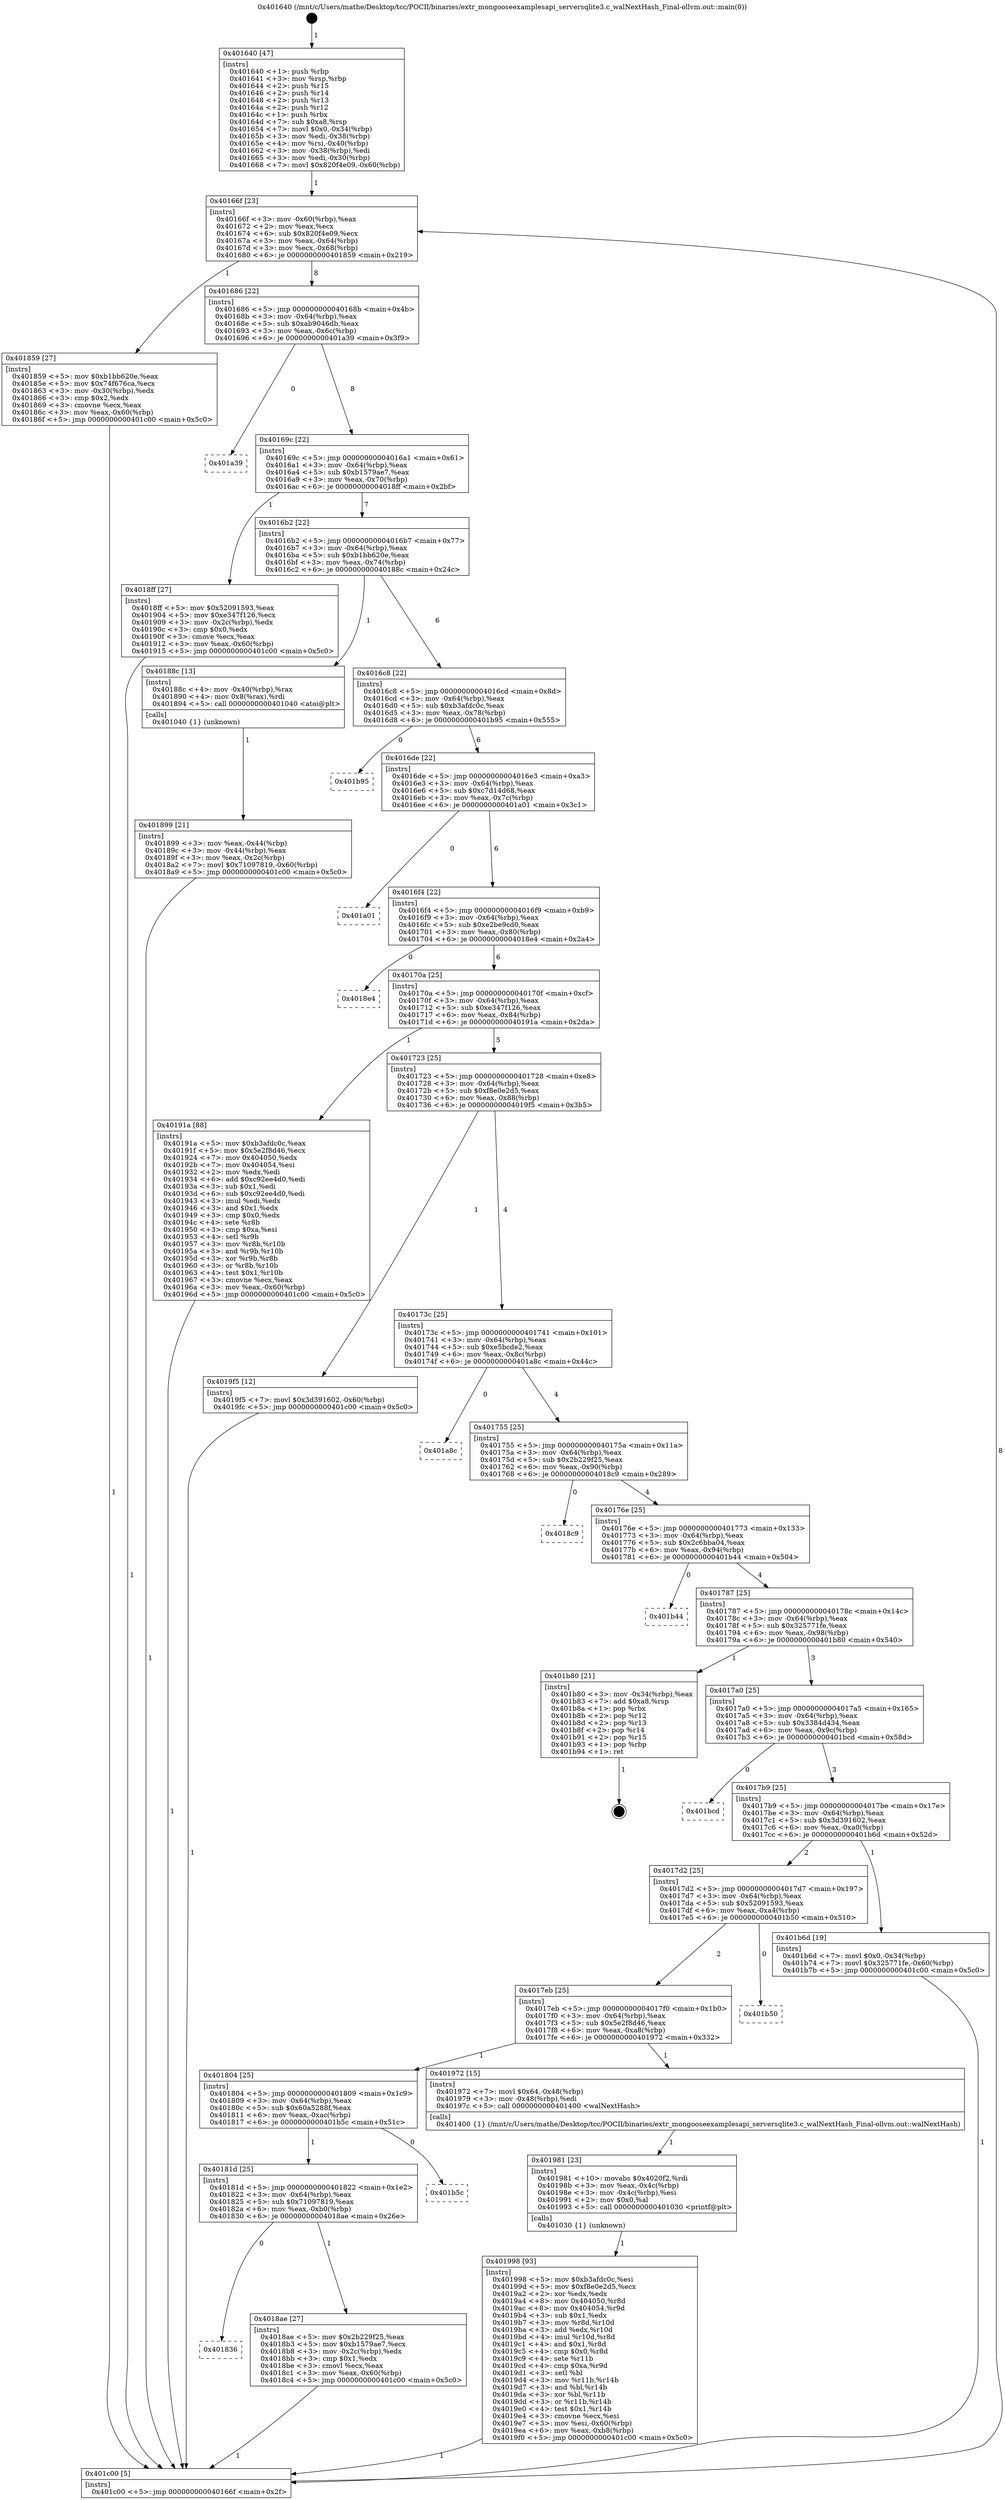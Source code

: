 digraph "0x401640" {
  label = "0x401640 (/mnt/c/Users/mathe/Desktop/tcc/POCII/binaries/extr_mongooseexamplesapi_serversqlite3.c_walNextHash_Final-ollvm.out::main(0))"
  labelloc = "t"
  node[shape=record]

  Entry [label="",width=0.3,height=0.3,shape=circle,fillcolor=black,style=filled]
  "0x40166f" [label="{
     0x40166f [23]\l
     | [instrs]\l
     &nbsp;&nbsp;0x40166f \<+3\>: mov -0x60(%rbp),%eax\l
     &nbsp;&nbsp;0x401672 \<+2\>: mov %eax,%ecx\l
     &nbsp;&nbsp;0x401674 \<+6\>: sub $0x820f4e09,%ecx\l
     &nbsp;&nbsp;0x40167a \<+3\>: mov %eax,-0x64(%rbp)\l
     &nbsp;&nbsp;0x40167d \<+3\>: mov %ecx,-0x68(%rbp)\l
     &nbsp;&nbsp;0x401680 \<+6\>: je 0000000000401859 \<main+0x219\>\l
  }"]
  "0x401859" [label="{
     0x401859 [27]\l
     | [instrs]\l
     &nbsp;&nbsp;0x401859 \<+5\>: mov $0xb1bb620e,%eax\l
     &nbsp;&nbsp;0x40185e \<+5\>: mov $0x74f676ca,%ecx\l
     &nbsp;&nbsp;0x401863 \<+3\>: mov -0x30(%rbp),%edx\l
     &nbsp;&nbsp;0x401866 \<+3\>: cmp $0x2,%edx\l
     &nbsp;&nbsp;0x401869 \<+3\>: cmovne %ecx,%eax\l
     &nbsp;&nbsp;0x40186c \<+3\>: mov %eax,-0x60(%rbp)\l
     &nbsp;&nbsp;0x40186f \<+5\>: jmp 0000000000401c00 \<main+0x5c0\>\l
  }"]
  "0x401686" [label="{
     0x401686 [22]\l
     | [instrs]\l
     &nbsp;&nbsp;0x401686 \<+5\>: jmp 000000000040168b \<main+0x4b\>\l
     &nbsp;&nbsp;0x40168b \<+3\>: mov -0x64(%rbp),%eax\l
     &nbsp;&nbsp;0x40168e \<+5\>: sub $0xab9046db,%eax\l
     &nbsp;&nbsp;0x401693 \<+3\>: mov %eax,-0x6c(%rbp)\l
     &nbsp;&nbsp;0x401696 \<+6\>: je 0000000000401a39 \<main+0x3f9\>\l
  }"]
  "0x401c00" [label="{
     0x401c00 [5]\l
     | [instrs]\l
     &nbsp;&nbsp;0x401c00 \<+5\>: jmp 000000000040166f \<main+0x2f\>\l
  }"]
  "0x401640" [label="{
     0x401640 [47]\l
     | [instrs]\l
     &nbsp;&nbsp;0x401640 \<+1\>: push %rbp\l
     &nbsp;&nbsp;0x401641 \<+3\>: mov %rsp,%rbp\l
     &nbsp;&nbsp;0x401644 \<+2\>: push %r15\l
     &nbsp;&nbsp;0x401646 \<+2\>: push %r14\l
     &nbsp;&nbsp;0x401648 \<+2\>: push %r13\l
     &nbsp;&nbsp;0x40164a \<+2\>: push %r12\l
     &nbsp;&nbsp;0x40164c \<+1\>: push %rbx\l
     &nbsp;&nbsp;0x40164d \<+7\>: sub $0xa8,%rsp\l
     &nbsp;&nbsp;0x401654 \<+7\>: movl $0x0,-0x34(%rbp)\l
     &nbsp;&nbsp;0x40165b \<+3\>: mov %edi,-0x38(%rbp)\l
     &nbsp;&nbsp;0x40165e \<+4\>: mov %rsi,-0x40(%rbp)\l
     &nbsp;&nbsp;0x401662 \<+3\>: mov -0x38(%rbp),%edi\l
     &nbsp;&nbsp;0x401665 \<+3\>: mov %edi,-0x30(%rbp)\l
     &nbsp;&nbsp;0x401668 \<+7\>: movl $0x820f4e09,-0x60(%rbp)\l
  }"]
  Exit [label="",width=0.3,height=0.3,shape=circle,fillcolor=black,style=filled,peripheries=2]
  "0x401a39" [label="{
     0x401a39\l
  }", style=dashed]
  "0x40169c" [label="{
     0x40169c [22]\l
     | [instrs]\l
     &nbsp;&nbsp;0x40169c \<+5\>: jmp 00000000004016a1 \<main+0x61\>\l
     &nbsp;&nbsp;0x4016a1 \<+3\>: mov -0x64(%rbp),%eax\l
     &nbsp;&nbsp;0x4016a4 \<+5\>: sub $0xb1579ae7,%eax\l
     &nbsp;&nbsp;0x4016a9 \<+3\>: mov %eax,-0x70(%rbp)\l
     &nbsp;&nbsp;0x4016ac \<+6\>: je 00000000004018ff \<main+0x2bf\>\l
  }"]
  "0x401998" [label="{
     0x401998 [93]\l
     | [instrs]\l
     &nbsp;&nbsp;0x401998 \<+5\>: mov $0xb3afdc0c,%esi\l
     &nbsp;&nbsp;0x40199d \<+5\>: mov $0xf8e0e2d5,%ecx\l
     &nbsp;&nbsp;0x4019a2 \<+2\>: xor %edx,%edx\l
     &nbsp;&nbsp;0x4019a4 \<+8\>: mov 0x404050,%r8d\l
     &nbsp;&nbsp;0x4019ac \<+8\>: mov 0x404054,%r9d\l
     &nbsp;&nbsp;0x4019b4 \<+3\>: sub $0x1,%edx\l
     &nbsp;&nbsp;0x4019b7 \<+3\>: mov %r8d,%r10d\l
     &nbsp;&nbsp;0x4019ba \<+3\>: add %edx,%r10d\l
     &nbsp;&nbsp;0x4019bd \<+4\>: imul %r10d,%r8d\l
     &nbsp;&nbsp;0x4019c1 \<+4\>: and $0x1,%r8d\l
     &nbsp;&nbsp;0x4019c5 \<+4\>: cmp $0x0,%r8d\l
     &nbsp;&nbsp;0x4019c9 \<+4\>: sete %r11b\l
     &nbsp;&nbsp;0x4019cd \<+4\>: cmp $0xa,%r9d\l
     &nbsp;&nbsp;0x4019d1 \<+3\>: setl %bl\l
     &nbsp;&nbsp;0x4019d4 \<+3\>: mov %r11b,%r14b\l
     &nbsp;&nbsp;0x4019d7 \<+3\>: and %bl,%r14b\l
     &nbsp;&nbsp;0x4019da \<+3\>: xor %bl,%r11b\l
     &nbsp;&nbsp;0x4019dd \<+3\>: or %r11b,%r14b\l
     &nbsp;&nbsp;0x4019e0 \<+4\>: test $0x1,%r14b\l
     &nbsp;&nbsp;0x4019e4 \<+3\>: cmovne %ecx,%esi\l
     &nbsp;&nbsp;0x4019e7 \<+3\>: mov %esi,-0x60(%rbp)\l
     &nbsp;&nbsp;0x4019ea \<+6\>: mov %eax,-0xb8(%rbp)\l
     &nbsp;&nbsp;0x4019f0 \<+5\>: jmp 0000000000401c00 \<main+0x5c0\>\l
  }"]
  "0x4018ff" [label="{
     0x4018ff [27]\l
     | [instrs]\l
     &nbsp;&nbsp;0x4018ff \<+5\>: mov $0x52091593,%eax\l
     &nbsp;&nbsp;0x401904 \<+5\>: mov $0xe347f126,%ecx\l
     &nbsp;&nbsp;0x401909 \<+3\>: mov -0x2c(%rbp),%edx\l
     &nbsp;&nbsp;0x40190c \<+3\>: cmp $0x0,%edx\l
     &nbsp;&nbsp;0x40190f \<+3\>: cmove %ecx,%eax\l
     &nbsp;&nbsp;0x401912 \<+3\>: mov %eax,-0x60(%rbp)\l
     &nbsp;&nbsp;0x401915 \<+5\>: jmp 0000000000401c00 \<main+0x5c0\>\l
  }"]
  "0x4016b2" [label="{
     0x4016b2 [22]\l
     | [instrs]\l
     &nbsp;&nbsp;0x4016b2 \<+5\>: jmp 00000000004016b7 \<main+0x77\>\l
     &nbsp;&nbsp;0x4016b7 \<+3\>: mov -0x64(%rbp),%eax\l
     &nbsp;&nbsp;0x4016ba \<+5\>: sub $0xb1bb620e,%eax\l
     &nbsp;&nbsp;0x4016bf \<+3\>: mov %eax,-0x74(%rbp)\l
     &nbsp;&nbsp;0x4016c2 \<+6\>: je 000000000040188c \<main+0x24c\>\l
  }"]
  "0x401981" [label="{
     0x401981 [23]\l
     | [instrs]\l
     &nbsp;&nbsp;0x401981 \<+10\>: movabs $0x4020f2,%rdi\l
     &nbsp;&nbsp;0x40198b \<+3\>: mov %eax,-0x4c(%rbp)\l
     &nbsp;&nbsp;0x40198e \<+3\>: mov -0x4c(%rbp),%esi\l
     &nbsp;&nbsp;0x401991 \<+2\>: mov $0x0,%al\l
     &nbsp;&nbsp;0x401993 \<+5\>: call 0000000000401030 \<printf@plt\>\l
     | [calls]\l
     &nbsp;&nbsp;0x401030 \{1\} (unknown)\l
  }"]
  "0x40188c" [label="{
     0x40188c [13]\l
     | [instrs]\l
     &nbsp;&nbsp;0x40188c \<+4\>: mov -0x40(%rbp),%rax\l
     &nbsp;&nbsp;0x401890 \<+4\>: mov 0x8(%rax),%rdi\l
     &nbsp;&nbsp;0x401894 \<+5\>: call 0000000000401040 \<atoi@plt\>\l
     | [calls]\l
     &nbsp;&nbsp;0x401040 \{1\} (unknown)\l
  }"]
  "0x4016c8" [label="{
     0x4016c8 [22]\l
     | [instrs]\l
     &nbsp;&nbsp;0x4016c8 \<+5\>: jmp 00000000004016cd \<main+0x8d\>\l
     &nbsp;&nbsp;0x4016cd \<+3\>: mov -0x64(%rbp),%eax\l
     &nbsp;&nbsp;0x4016d0 \<+5\>: sub $0xb3afdc0c,%eax\l
     &nbsp;&nbsp;0x4016d5 \<+3\>: mov %eax,-0x78(%rbp)\l
     &nbsp;&nbsp;0x4016d8 \<+6\>: je 0000000000401b95 \<main+0x555\>\l
  }"]
  "0x401899" [label="{
     0x401899 [21]\l
     | [instrs]\l
     &nbsp;&nbsp;0x401899 \<+3\>: mov %eax,-0x44(%rbp)\l
     &nbsp;&nbsp;0x40189c \<+3\>: mov -0x44(%rbp),%eax\l
     &nbsp;&nbsp;0x40189f \<+3\>: mov %eax,-0x2c(%rbp)\l
     &nbsp;&nbsp;0x4018a2 \<+7\>: movl $0x71097819,-0x60(%rbp)\l
     &nbsp;&nbsp;0x4018a9 \<+5\>: jmp 0000000000401c00 \<main+0x5c0\>\l
  }"]
  "0x401836" [label="{
     0x401836\l
  }", style=dashed]
  "0x401b95" [label="{
     0x401b95\l
  }", style=dashed]
  "0x4016de" [label="{
     0x4016de [22]\l
     | [instrs]\l
     &nbsp;&nbsp;0x4016de \<+5\>: jmp 00000000004016e3 \<main+0xa3\>\l
     &nbsp;&nbsp;0x4016e3 \<+3\>: mov -0x64(%rbp),%eax\l
     &nbsp;&nbsp;0x4016e6 \<+5\>: sub $0xc7d14d68,%eax\l
     &nbsp;&nbsp;0x4016eb \<+3\>: mov %eax,-0x7c(%rbp)\l
     &nbsp;&nbsp;0x4016ee \<+6\>: je 0000000000401a01 \<main+0x3c1\>\l
  }"]
  "0x4018ae" [label="{
     0x4018ae [27]\l
     | [instrs]\l
     &nbsp;&nbsp;0x4018ae \<+5\>: mov $0x2b229f25,%eax\l
     &nbsp;&nbsp;0x4018b3 \<+5\>: mov $0xb1579ae7,%ecx\l
     &nbsp;&nbsp;0x4018b8 \<+3\>: mov -0x2c(%rbp),%edx\l
     &nbsp;&nbsp;0x4018bb \<+3\>: cmp $0x1,%edx\l
     &nbsp;&nbsp;0x4018be \<+3\>: cmovl %ecx,%eax\l
     &nbsp;&nbsp;0x4018c1 \<+3\>: mov %eax,-0x60(%rbp)\l
     &nbsp;&nbsp;0x4018c4 \<+5\>: jmp 0000000000401c00 \<main+0x5c0\>\l
  }"]
  "0x401a01" [label="{
     0x401a01\l
  }", style=dashed]
  "0x4016f4" [label="{
     0x4016f4 [22]\l
     | [instrs]\l
     &nbsp;&nbsp;0x4016f4 \<+5\>: jmp 00000000004016f9 \<main+0xb9\>\l
     &nbsp;&nbsp;0x4016f9 \<+3\>: mov -0x64(%rbp),%eax\l
     &nbsp;&nbsp;0x4016fc \<+5\>: sub $0xe2be9cd0,%eax\l
     &nbsp;&nbsp;0x401701 \<+3\>: mov %eax,-0x80(%rbp)\l
     &nbsp;&nbsp;0x401704 \<+6\>: je 00000000004018e4 \<main+0x2a4\>\l
  }"]
  "0x40181d" [label="{
     0x40181d [25]\l
     | [instrs]\l
     &nbsp;&nbsp;0x40181d \<+5\>: jmp 0000000000401822 \<main+0x1e2\>\l
     &nbsp;&nbsp;0x401822 \<+3\>: mov -0x64(%rbp),%eax\l
     &nbsp;&nbsp;0x401825 \<+5\>: sub $0x71097819,%eax\l
     &nbsp;&nbsp;0x40182a \<+6\>: mov %eax,-0xb0(%rbp)\l
     &nbsp;&nbsp;0x401830 \<+6\>: je 00000000004018ae \<main+0x26e\>\l
  }"]
  "0x4018e4" [label="{
     0x4018e4\l
  }", style=dashed]
  "0x40170a" [label="{
     0x40170a [25]\l
     | [instrs]\l
     &nbsp;&nbsp;0x40170a \<+5\>: jmp 000000000040170f \<main+0xcf\>\l
     &nbsp;&nbsp;0x40170f \<+3\>: mov -0x64(%rbp),%eax\l
     &nbsp;&nbsp;0x401712 \<+5\>: sub $0xe347f126,%eax\l
     &nbsp;&nbsp;0x401717 \<+6\>: mov %eax,-0x84(%rbp)\l
     &nbsp;&nbsp;0x40171d \<+6\>: je 000000000040191a \<main+0x2da\>\l
  }"]
  "0x401b5c" [label="{
     0x401b5c\l
  }", style=dashed]
  "0x40191a" [label="{
     0x40191a [88]\l
     | [instrs]\l
     &nbsp;&nbsp;0x40191a \<+5\>: mov $0xb3afdc0c,%eax\l
     &nbsp;&nbsp;0x40191f \<+5\>: mov $0x5e2f8d46,%ecx\l
     &nbsp;&nbsp;0x401924 \<+7\>: mov 0x404050,%edx\l
     &nbsp;&nbsp;0x40192b \<+7\>: mov 0x404054,%esi\l
     &nbsp;&nbsp;0x401932 \<+2\>: mov %edx,%edi\l
     &nbsp;&nbsp;0x401934 \<+6\>: add $0xc92ee4d0,%edi\l
     &nbsp;&nbsp;0x40193a \<+3\>: sub $0x1,%edi\l
     &nbsp;&nbsp;0x40193d \<+6\>: sub $0xc92ee4d0,%edi\l
     &nbsp;&nbsp;0x401943 \<+3\>: imul %edi,%edx\l
     &nbsp;&nbsp;0x401946 \<+3\>: and $0x1,%edx\l
     &nbsp;&nbsp;0x401949 \<+3\>: cmp $0x0,%edx\l
     &nbsp;&nbsp;0x40194c \<+4\>: sete %r8b\l
     &nbsp;&nbsp;0x401950 \<+3\>: cmp $0xa,%esi\l
     &nbsp;&nbsp;0x401953 \<+4\>: setl %r9b\l
     &nbsp;&nbsp;0x401957 \<+3\>: mov %r8b,%r10b\l
     &nbsp;&nbsp;0x40195a \<+3\>: and %r9b,%r10b\l
     &nbsp;&nbsp;0x40195d \<+3\>: xor %r9b,%r8b\l
     &nbsp;&nbsp;0x401960 \<+3\>: or %r8b,%r10b\l
     &nbsp;&nbsp;0x401963 \<+4\>: test $0x1,%r10b\l
     &nbsp;&nbsp;0x401967 \<+3\>: cmovne %ecx,%eax\l
     &nbsp;&nbsp;0x40196a \<+3\>: mov %eax,-0x60(%rbp)\l
     &nbsp;&nbsp;0x40196d \<+5\>: jmp 0000000000401c00 \<main+0x5c0\>\l
  }"]
  "0x401723" [label="{
     0x401723 [25]\l
     | [instrs]\l
     &nbsp;&nbsp;0x401723 \<+5\>: jmp 0000000000401728 \<main+0xe8\>\l
     &nbsp;&nbsp;0x401728 \<+3\>: mov -0x64(%rbp),%eax\l
     &nbsp;&nbsp;0x40172b \<+5\>: sub $0xf8e0e2d5,%eax\l
     &nbsp;&nbsp;0x401730 \<+6\>: mov %eax,-0x88(%rbp)\l
     &nbsp;&nbsp;0x401736 \<+6\>: je 00000000004019f5 \<main+0x3b5\>\l
  }"]
  "0x401804" [label="{
     0x401804 [25]\l
     | [instrs]\l
     &nbsp;&nbsp;0x401804 \<+5\>: jmp 0000000000401809 \<main+0x1c9\>\l
     &nbsp;&nbsp;0x401809 \<+3\>: mov -0x64(%rbp),%eax\l
     &nbsp;&nbsp;0x40180c \<+5\>: sub $0x60a5288f,%eax\l
     &nbsp;&nbsp;0x401811 \<+6\>: mov %eax,-0xac(%rbp)\l
     &nbsp;&nbsp;0x401817 \<+6\>: je 0000000000401b5c \<main+0x51c\>\l
  }"]
  "0x4019f5" [label="{
     0x4019f5 [12]\l
     | [instrs]\l
     &nbsp;&nbsp;0x4019f5 \<+7\>: movl $0x3d391602,-0x60(%rbp)\l
     &nbsp;&nbsp;0x4019fc \<+5\>: jmp 0000000000401c00 \<main+0x5c0\>\l
  }"]
  "0x40173c" [label="{
     0x40173c [25]\l
     | [instrs]\l
     &nbsp;&nbsp;0x40173c \<+5\>: jmp 0000000000401741 \<main+0x101\>\l
     &nbsp;&nbsp;0x401741 \<+3\>: mov -0x64(%rbp),%eax\l
     &nbsp;&nbsp;0x401744 \<+5\>: sub $0xe5bcde2,%eax\l
     &nbsp;&nbsp;0x401749 \<+6\>: mov %eax,-0x8c(%rbp)\l
     &nbsp;&nbsp;0x40174f \<+6\>: je 0000000000401a8c \<main+0x44c\>\l
  }"]
  "0x401972" [label="{
     0x401972 [15]\l
     | [instrs]\l
     &nbsp;&nbsp;0x401972 \<+7\>: movl $0x64,-0x48(%rbp)\l
     &nbsp;&nbsp;0x401979 \<+3\>: mov -0x48(%rbp),%edi\l
     &nbsp;&nbsp;0x40197c \<+5\>: call 0000000000401400 \<walNextHash\>\l
     | [calls]\l
     &nbsp;&nbsp;0x401400 \{1\} (/mnt/c/Users/mathe/Desktop/tcc/POCII/binaries/extr_mongooseexamplesapi_serversqlite3.c_walNextHash_Final-ollvm.out::walNextHash)\l
  }"]
  "0x401a8c" [label="{
     0x401a8c\l
  }", style=dashed]
  "0x401755" [label="{
     0x401755 [25]\l
     | [instrs]\l
     &nbsp;&nbsp;0x401755 \<+5\>: jmp 000000000040175a \<main+0x11a\>\l
     &nbsp;&nbsp;0x40175a \<+3\>: mov -0x64(%rbp),%eax\l
     &nbsp;&nbsp;0x40175d \<+5\>: sub $0x2b229f25,%eax\l
     &nbsp;&nbsp;0x401762 \<+6\>: mov %eax,-0x90(%rbp)\l
     &nbsp;&nbsp;0x401768 \<+6\>: je 00000000004018c9 \<main+0x289\>\l
  }"]
  "0x4017eb" [label="{
     0x4017eb [25]\l
     | [instrs]\l
     &nbsp;&nbsp;0x4017eb \<+5\>: jmp 00000000004017f0 \<main+0x1b0\>\l
     &nbsp;&nbsp;0x4017f0 \<+3\>: mov -0x64(%rbp),%eax\l
     &nbsp;&nbsp;0x4017f3 \<+5\>: sub $0x5e2f8d46,%eax\l
     &nbsp;&nbsp;0x4017f8 \<+6\>: mov %eax,-0xa8(%rbp)\l
     &nbsp;&nbsp;0x4017fe \<+6\>: je 0000000000401972 \<main+0x332\>\l
  }"]
  "0x4018c9" [label="{
     0x4018c9\l
  }", style=dashed]
  "0x40176e" [label="{
     0x40176e [25]\l
     | [instrs]\l
     &nbsp;&nbsp;0x40176e \<+5\>: jmp 0000000000401773 \<main+0x133\>\l
     &nbsp;&nbsp;0x401773 \<+3\>: mov -0x64(%rbp),%eax\l
     &nbsp;&nbsp;0x401776 \<+5\>: sub $0x2c6bba04,%eax\l
     &nbsp;&nbsp;0x40177b \<+6\>: mov %eax,-0x94(%rbp)\l
     &nbsp;&nbsp;0x401781 \<+6\>: je 0000000000401b44 \<main+0x504\>\l
  }"]
  "0x401b50" [label="{
     0x401b50\l
  }", style=dashed]
  "0x401b44" [label="{
     0x401b44\l
  }", style=dashed]
  "0x401787" [label="{
     0x401787 [25]\l
     | [instrs]\l
     &nbsp;&nbsp;0x401787 \<+5\>: jmp 000000000040178c \<main+0x14c\>\l
     &nbsp;&nbsp;0x40178c \<+3\>: mov -0x64(%rbp),%eax\l
     &nbsp;&nbsp;0x40178f \<+5\>: sub $0x325771fe,%eax\l
     &nbsp;&nbsp;0x401794 \<+6\>: mov %eax,-0x98(%rbp)\l
     &nbsp;&nbsp;0x40179a \<+6\>: je 0000000000401b80 \<main+0x540\>\l
  }"]
  "0x4017d2" [label="{
     0x4017d2 [25]\l
     | [instrs]\l
     &nbsp;&nbsp;0x4017d2 \<+5\>: jmp 00000000004017d7 \<main+0x197\>\l
     &nbsp;&nbsp;0x4017d7 \<+3\>: mov -0x64(%rbp),%eax\l
     &nbsp;&nbsp;0x4017da \<+5\>: sub $0x52091593,%eax\l
     &nbsp;&nbsp;0x4017df \<+6\>: mov %eax,-0xa4(%rbp)\l
     &nbsp;&nbsp;0x4017e5 \<+6\>: je 0000000000401b50 \<main+0x510\>\l
  }"]
  "0x401b80" [label="{
     0x401b80 [21]\l
     | [instrs]\l
     &nbsp;&nbsp;0x401b80 \<+3\>: mov -0x34(%rbp),%eax\l
     &nbsp;&nbsp;0x401b83 \<+7\>: add $0xa8,%rsp\l
     &nbsp;&nbsp;0x401b8a \<+1\>: pop %rbx\l
     &nbsp;&nbsp;0x401b8b \<+2\>: pop %r12\l
     &nbsp;&nbsp;0x401b8d \<+2\>: pop %r13\l
     &nbsp;&nbsp;0x401b8f \<+2\>: pop %r14\l
     &nbsp;&nbsp;0x401b91 \<+2\>: pop %r15\l
     &nbsp;&nbsp;0x401b93 \<+1\>: pop %rbp\l
     &nbsp;&nbsp;0x401b94 \<+1\>: ret\l
  }"]
  "0x4017a0" [label="{
     0x4017a0 [25]\l
     | [instrs]\l
     &nbsp;&nbsp;0x4017a0 \<+5\>: jmp 00000000004017a5 \<main+0x165\>\l
     &nbsp;&nbsp;0x4017a5 \<+3\>: mov -0x64(%rbp),%eax\l
     &nbsp;&nbsp;0x4017a8 \<+5\>: sub $0x3384d434,%eax\l
     &nbsp;&nbsp;0x4017ad \<+6\>: mov %eax,-0x9c(%rbp)\l
     &nbsp;&nbsp;0x4017b3 \<+6\>: je 0000000000401bcd \<main+0x58d\>\l
  }"]
  "0x401b6d" [label="{
     0x401b6d [19]\l
     | [instrs]\l
     &nbsp;&nbsp;0x401b6d \<+7\>: movl $0x0,-0x34(%rbp)\l
     &nbsp;&nbsp;0x401b74 \<+7\>: movl $0x325771fe,-0x60(%rbp)\l
     &nbsp;&nbsp;0x401b7b \<+5\>: jmp 0000000000401c00 \<main+0x5c0\>\l
  }"]
  "0x401bcd" [label="{
     0x401bcd\l
  }", style=dashed]
  "0x4017b9" [label="{
     0x4017b9 [25]\l
     | [instrs]\l
     &nbsp;&nbsp;0x4017b9 \<+5\>: jmp 00000000004017be \<main+0x17e\>\l
     &nbsp;&nbsp;0x4017be \<+3\>: mov -0x64(%rbp),%eax\l
     &nbsp;&nbsp;0x4017c1 \<+5\>: sub $0x3d391602,%eax\l
     &nbsp;&nbsp;0x4017c6 \<+6\>: mov %eax,-0xa0(%rbp)\l
     &nbsp;&nbsp;0x4017cc \<+6\>: je 0000000000401b6d \<main+0x52d\>\l
  }"]
  Entry -> "0x401640" [label=" 1"]
  "0x40166f" -> "0x401859" [label=" 1"]
  "0x40166f" -> "0x401686" [label=" 8"]
  "0x401859" -> "0x401c00" [label=" 1"]
  "0x401640" -> "0x40166f" [label=" 1"]
  "0x401c00" -> "0x40166f" [label=" 8"]
  "0x401b80" -> Exit [label=" 1"]
  "0x401686" -> "0x401a39" [label=" 0"]
  "0x401686" -> "0x40169c" [label=" 8"]
  "0x401b6d" -> "0x401c00" [label=" 1"]
  "0x40169c" -> "0x4018ff" [label=" 1"]
  "0x40169c" -> "0x4016b2" [label=" 7"]
  "0x4019f5" -> "0x401c00" [label=" 1"]
  "0x4016b2" -> "0x40188c" [label=" 1"]
  "0x4016b2" -> "0x4016c8" [label=" 6"]
  "0x40188c" -> "0x401899" [label=" 1"]
  "0x401899" -> "0x401c00" [label=" 1"]
  "0x401998" -> "0x401c00" [label=" 1"]
  "0x4016c8" -> "0x401b95" [label=" 0"]
  "0x4016c8" -> "0x4016de" [label=" 6"]
  "0x401981" -> "0x401998" [label=" 1"]
  "0x4016de" -> "0x401a01" [label=" 0"]
  "0x4016de" -> "0x4016f4" [label=" 6"]
  "0x401972" -> "0x401981" [label=" 1"]
  "0x4016f4" -> "0x4018e4" [label=" 0"]
  "0x4016f4" -> "0x40170a" [label=" 6"]
  "0x4018ff" -> "0x401c00" [label=" 1"]
  "0x40170a" -> "0x40191a" [label=" 1"]
  "0x40170a" -> "0x401723" [label=" 5"]
  "0x4018ae" -> "0x401c00" [label=" 1"]
  "0x401723" -> "0x4019f5" [label=" 1"]
  "0x401723" -> "0x40173c" [label=" 4"]
  "0x40181d" -> "0x4018ae" [label=" 1"]
  "0x40173c" -> "0x401a8c" [label=" 0"]
  "0x40173c" -> "0x401755" [label=" 4"]
  "0x40191a" -> "0x401c00" [label=" 1"]
  "0x401755" -> "0x4018c9" [label=" 0"]
  "0x401755" -> "0x40176e" [label=" 4"]
  "0x401804" -> "0x401b5c" [label=" 0"]
  "0x40176e" -> "0x401b44" [label=" 0"]
  "0x40176e" -> "0x401787" [label=" 4"]
  "0x40181d" -> "0x401836" [label=" 0"]
  "0x401787" -> "0x401b80" [label=" 1"]
  "0x401787" -> "0x4017a0" [label=" 3"]
  "0x4017eb" -> "0x401972" [label=" 1"]
  "0x4017a0" -> "0x401bcd" [label=" 0"]
  "0x4017a0" -> "0x4017b9" [label=" 3"]
  "0x401804" -> "0x40181d" [label=" 1"]
  "0x4017b9" -> "0x401b6d" [label=" 1"]
  "0x4017b9" -> "0x4017d2" [label=" 2"]
  "0x4017eb" -> "0x401804" [label=" 1"]
  "0x4017d2" -> "0x401b50" [label=" 0"]
  "0x4017d2" -> "0x4017eb" [label=" 2"]
}
